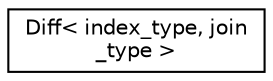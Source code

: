 digraph "Graphical Class Hierarchy"
{
  edge [fontname="Helvetica",fontsize="10",labelfontname="Helvetica",labelfontsize="10"];
  node [fontname="Helvetica",fontsize="10",shape=record];
  rankdir="LR";
  Node0 [label="Diff\< index_type, join\l_type \>",height=0.2,width=0.4,color="black", fillcolor="white", style="filled",URL="$structDiff.html",tooltip="Functor for computing the difference in a tuple. "];
}
